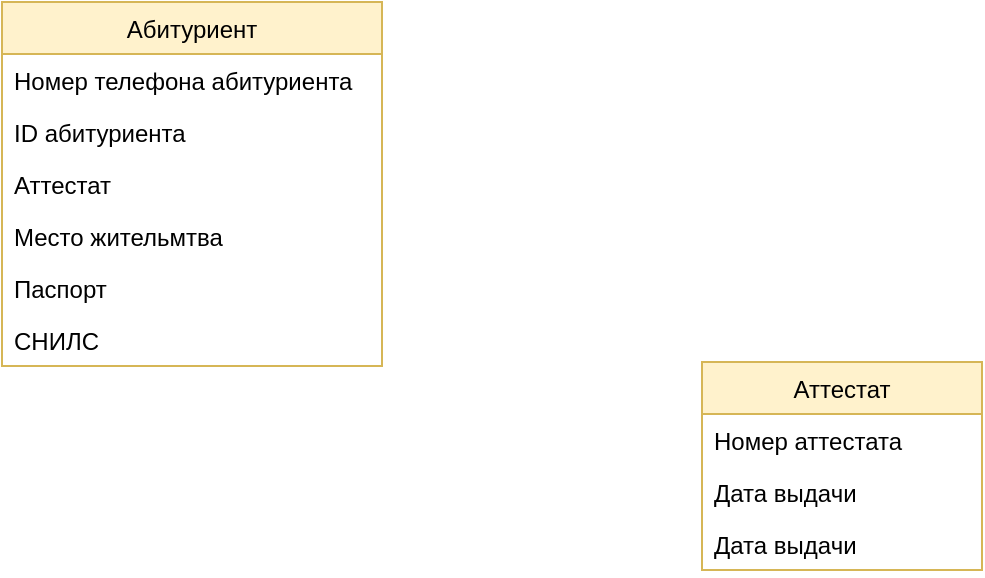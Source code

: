 <mxfile version="16.5.2" type="github">
  <diagram id="MZZiDNPvAmZh4_zLiriY" name="Страница 1">
    <mxGraphModel dx="1422" dy="780" grid="1" gridSize="10" guides="1" tooltips="1" connect="1" arrows="1" fold="1" page="1" pageScale="1" pageWidth="827" pageHeight="1169" math="0" shadow="0">
      <root>
        <mxCell id="0" />
        <mxCell id="1" parent="0" />
        <mxCell id="X8kj3MZ9UQHhcEZpUCij-1" value="Абитуриент" style="swimlane;fontStyle=0;childLayout=stackLayout;horizontal=1;startSize=26;fillColor=#fff2cc;horizontalStack=0;resizeParent=1;resizeParentMax=0;resizeLast=0;collapsible=1;marginBottom=0;strokeColor=#d6b656;" vertex="1" parent="1">
          <mxGeometry x="200" y="80" width="190" height="182" as="geometry" />
        </mxCell>
        <mxCell id="X8kj3MZ9UQHhcEZpUCij-2" value="Номер телефона абитуриента" style="text;strokeColor=none;fillColor=none;align=left;verticalAlign=top;spacingLeft=4;spacingRight=4;overflow=hidden;rotatable=0;points=[[0,0.5],[1,0.5]];portConstraint=eastwest;" vertex="1" parent="X8kj3MZ9UQHhcEZpUCij-1">
          <mxGeometry y="26" width="190" height="26" as="geometry" />
        </mxCell>
        <mxCell id="X8kj3MZ9UQHhcEZpUCij-4" value="ID абитуриента" style="text;strokeColor=none;fillColor=none;align=left;verticalAlign=top;spacingLeft=4;spacingRight=4;overflow=hidden;rotatable=0;points=[[0,0.5],[1,0.5]];portConstraint=eastwest;" vertex="1" parent="X8kj3MZ9UQHhcEZpUCij-1">
          <mxGeometry y="52" width="190" height="26" as="geometry" />
        </mxCell>
        <mxCell id="X8kj3MZ9UQHhcEZpUCij-9" value="Аттестат" style="text;strokeColor=none;fillColor=none;align=left;verticalAlign=top;spacingLeft=4;spacingRight=4;overflow=hidden;rotatable=0;points=[[0,0.5],[1,0.5]];portConstraint=eastwest;" vertex="1" parent="X8kj3MZ9UQHhcEZpUCij-1">
          <mxGeometry y="78" width="190" height="26" as="geometry" />
        </mxCell>
        <mxCell id="X8kj3MZ9UQHhcEZpUCij-15" value="Место жительмтва" style="text;strokeColor=none;fillColor=none;align=left;verticalAlign=top;spacingLeft=4;spacingRight=4;overflow=hidden;rotatable=0;points=[[0,0.5],[1,0.5]];portConstraint=eastwest;" vertex="1" parent="X8kj3MZ9UQHhcEZpUCij-1">
          <mxGeometry y="104" width="190" height="26" as="geometry" />
        </mxCell>
        <mxCell id="X8kj3MZ9UQHhcEZpUCij-16" value="Паспорт" style="text;strokeColor=none;fillColor=none;align=left;verticalAlign=top;spacingLeft=4;spacingRight=4;overflow=hidden;rotatable=0;points=[[0,0.5],[1,0.5]];portConstraint=eastwest;" vertex="1" parent="X8kj3MZ9UQHhcEZpUCij-1">
          <mxGeometry y="130" width="190" height="26" as="geometry" />
        </mxCell>
        <mxCell id="X8kj3MZ9UQHhcEZpUCij-17" value="СНИЛС" style="text;strokeColor=none;fillColor=none;align=left;verticalAlign=top;spacingLeft=4;spacingRight=4;overflow=hidden;rotatable=0;points=[[0,0.5],[1,0.5]];portConstraint=eastwest;" vertex="1" parent="X8kj3MZ9UQHhcEZpUCij-1">
          <mxGeometry y="156" width="190" height="26" as="geometry" />
        </mxCell>
        <mxCell id="X8kj3MZ9UQHhcEZpUCij-11" value="Аттестат" style="swimlane;fontStyle=0;childLayout=stackLayout;horizontal=1;startSize=26;fillColor=#fff2cc;horizontalStack=0;resizeParent=1;resizeParentMax=0;resizeLast=0;collapsible=1;marginBottom=0;strokeColor=#d6b656;" vertex="1" parent="1">
          <mxGeometry x="550" y="260" width="140" height="104" as="geometry" />
        </mxCell>
        <mxCell id="X8kj3MZ9UQHhcEZpUCij-12" value="Номер аттестата" style="text;strokeColor=none;fillColor=none;align=left;verticalAlign=top;spacingLeft=4;spacingRight=4;overflow=hidden;rotatable=0;points=[[0,0.5],[1,0.5]];portConstraint=eastwest;" vertex="1" parent="X8kj3MZ9UQHhcEZpUCij-11">
          <mxGeometry y="26" width="140" height="26" as="geometry" />
        </mxCell>
        <mxCell id="X8kj3MZ9UQHhcEZpUCij-13" value="Дата выдачи " style="text;strokeColor=none;fillColor=none;align=left;verticalAlign=top;spacingLeft=4;spacingRight=4;overflow=hidden;rotatable=0;points=[[0,0.5],[1,0.5]];portConstraint=eastwest;" vertex="1" parent="X8kj3MZ9UQHhcEZpUCij-11">
          <mxGeometry y="52" width="140" height="26" as="geometry" />
        </mxCell>
        <mxCell id="X8kj3MZ9UQHhcEZpUCij-18" value="Дата выдачи " style="text;strokeColor=none;fillColor=none;align=left;verticalAlign=top;spacingLeft=4;spacingRight=4;overflow=hidden;rotatable=0;points=[[0,0.5],[1,0.5]];portConstraint=eastwest;" vertex="1" parent="X8kj3MZ9UQHhcEZpUCij-11">
          <mxGeometry y="78" width="140" height="26" as="geometry" />
        </mxCell>
      </root>
    </mxGraphModel>
  </diagram>
</mxfile>
